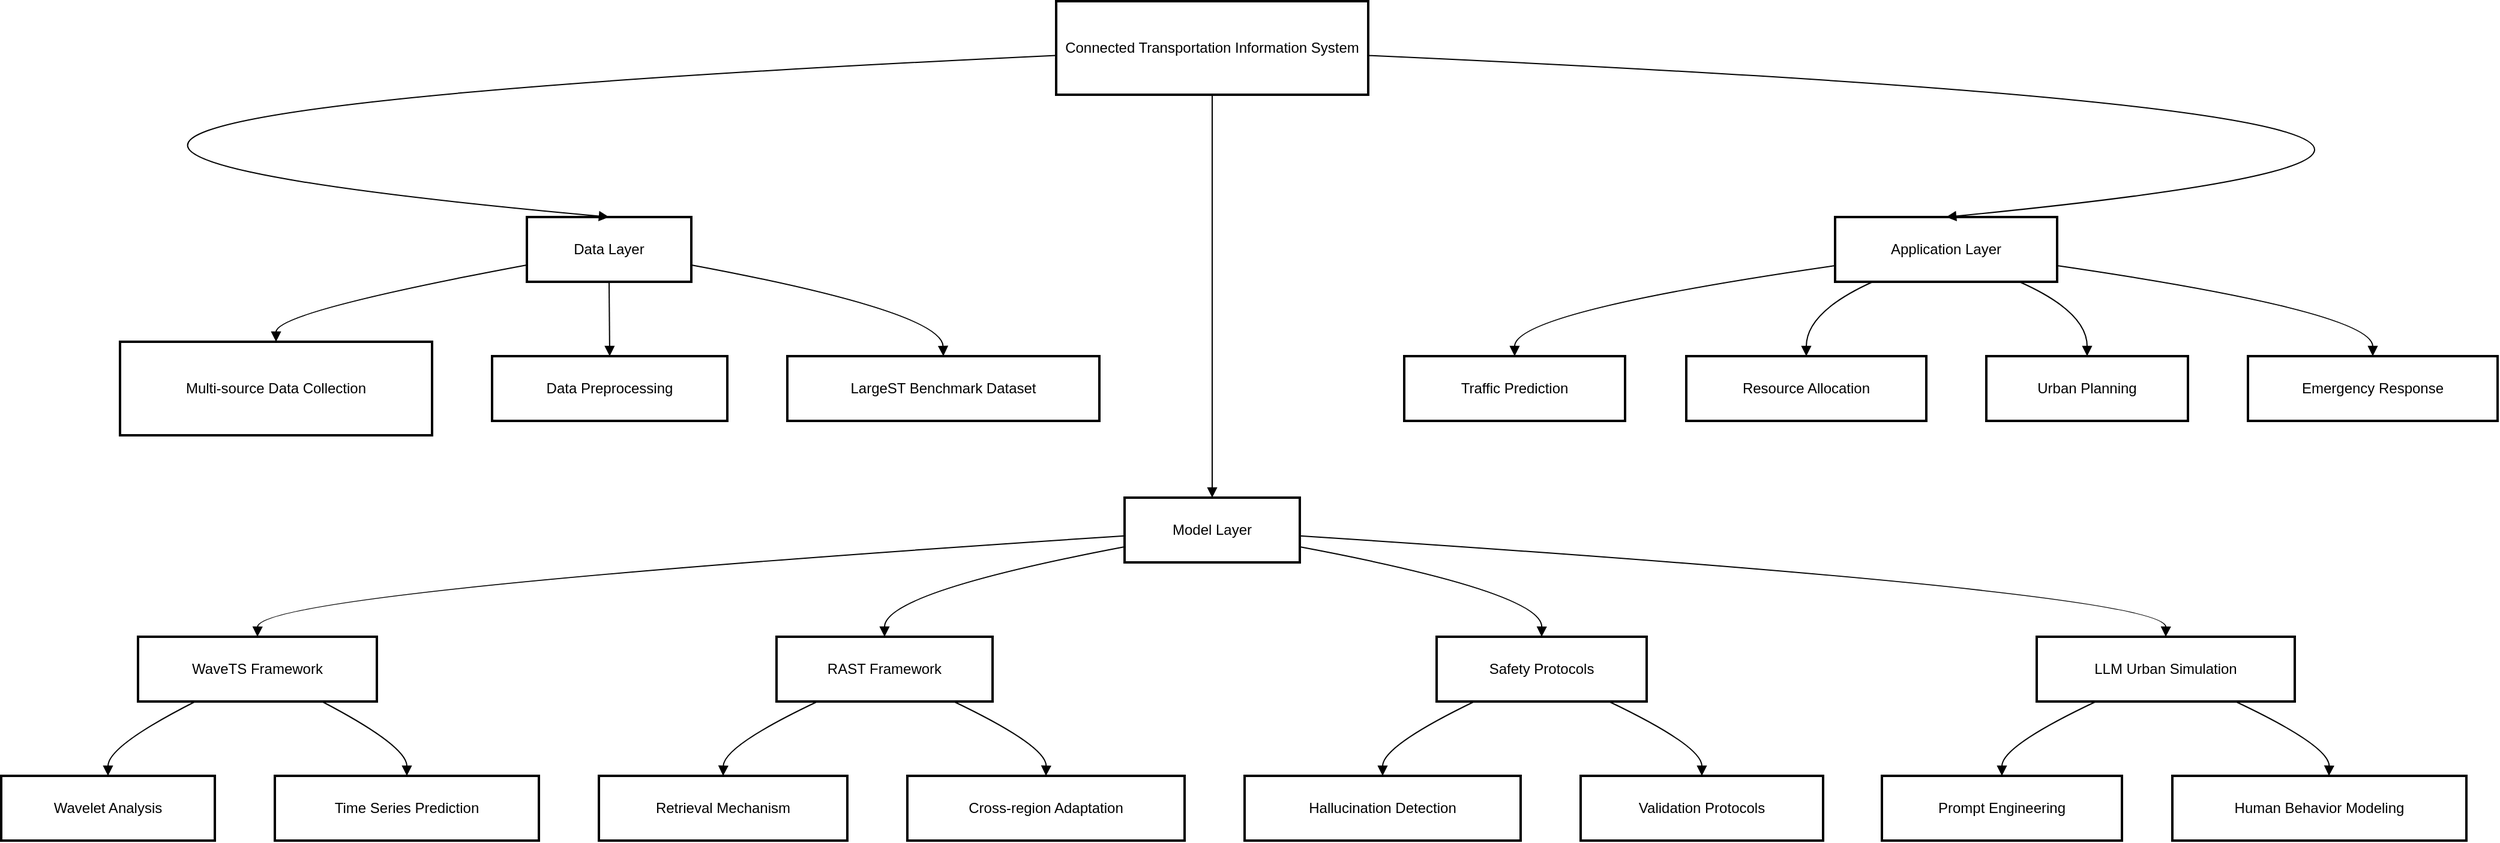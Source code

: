 <mxfile version="26.0.5">
  <diagram name="第 1 页" id="9e3eHmHDm1uU-suqiT0R">
    <mxGraphModel dx="2310" dy="1273" grid="1" gridSize="10" guides="1" tooltips="1" connect="1" arrows="1" fold="1" page="1" pageScale="1" pageWidth="827" pageHeight="1169" math="0" shadow="0">
      <root>
        <mxCell id="0" />
        <mxCell id="1" parent="0" />
        <mxCell id="92ADQRqo2iG__uf4KU0a-1" value="Connected Transportation Information System" style="whiteSpace=wrap;strokeWidth=2;" vertex="1" parent="1">
          <mxGeometry x="1650" y="20" width="260" height="78" as="geometry" />
        </mxCell>
        <mxCell id="92ADQRqo2iG__uf4KU0a-2" value="Data Layer" style="whiteSpace=wrap;strokeWidth=2;" vertex="1" parent="1">
          <mxGeometry x="1209" y="200" width="137" height="54" as="geometry" />
        </mxCell>
        <mxCell id="92ADQRqo2iG__uf4KU0a-3" value="Model Layer" style="whiteSpace=wrap;strokeWidth=2;" vertex="1" parent="1">
          <mxGeometry x="1707" y="434" width="146" height="54" as="geometry" />
        </mxCell>
        <mxCell id="92ADQRqo2iG__uf4KU0a-4" value="Application Layer" style="whiteSpace=wrap;strokeWidth=2;" vertex="1" parent="1">
          <mxGeometry x="2299" y="200" width="185" height="54" as="geometry" />
        </mxCell>
        <mxCell id="92ADQRqo2iG__uf4KU0a-5" value="Multi-source Data Collection" style="whiteSpace=wrap;strokeWidth=2;" vertex="1" parent="1">
          <mxGeometry x="870" y="304" width="260" height="78" as="geometry" />
        </mxCell>
        <mxCell id="92ADQRqo2iG__uf4KU0a-6" value="Data Preprocessing" style="whiteSpace=wrap;strokeWidth=2;" vertex="1" parent="1">
          <mxGeometry x="1180" y="316" width="196" height="54" as="geometry" />
        </mxCell>
        <mxCell id="92ADQRqo2iG__uf4KU0a-7" value="LargeST Benchmark Dataset" style="whiteSpace=wrap;strokeWidth=2;" vertex="1" parent="1">
          <mxGeometry x="1426" y="316" width="260" height="54" as="geometry" />
        </mxCell>
        <mxCell id="92ADQRqo2iG__uf4KU0a-8" value="WaveTS Framework" style="whiteSpace=wrap;strokeWidth=2;" vertex="1" parent="1">
          <mxGeometry x="885" y="550" width="199" height="54" as="geometry" />
        </mxCell>
        <mxCell id="92ADQRqo2iG__uf4KU0a-9" value="RAST Framework" style="whiteSpace=wrap;strokeWidth=2;" vertex="1" parent="1">
          <mxGeometry x="1417" y="550" width="180" height="54" as="geometry" />
        </mxCell>
        <mxCell id="92ADQRqo2iG__uf4KU0a-10" value="Safety Protocols" style="whiteSpace=wrap;strokeWidth=2;" vertex="1" parent="1">
          <mxGeometry x="1967" y="550" width="175" height="54" as="geometry" />
        </mxCell>
        <mxCell id="92ADQRqo2iG__uf4KU0a-11" value="LLM Urban Simulation" style="whiteSpace=wrap;strokeWidth=2;" vertex="1" parent="1">
          <mxGeometry x="2467" y="550" width="215" height="54" as="geometry" />
        </mxCell>
        <mxCell id="92ADQRqo2iG__uf4KU0a-12" value="Wavelet Analysis" style="whiteSpace=wrap;strokeWidth=2;" vertex="1" parent="1">
          <mxGeometry x="771" y="666" width="178" height="54" as="geometry" />
        </mxCell>
        <mxCell id="92ADQRqo2iG__uf4KU0a-13" value="Time Series Prediction" style="whiteSpace=wrap;strokeWidth=2;" vertex="1" parent="1">
          <mxGeometry x="999" y="666" width="220" height="54" as="geometry" />
        </mxCell>
        <mxCell id="92ADQRqo2iG__uf4KU0a-14" value="Retrieval Mechanism" style="whiteSpace=wrap;strokeWidth=2;" vertex="1" parent="1">
          <mxGeometry x="1269" y="666" width="207" height="54" as="geometry" />
        </mxCell>
        <mxCell id="92ADQRqo2iG__uf4KU0a-15" value="Cross-region Adaptation" style="whiteSpace=wrap;strokeWidth=2;" vertex="1" parent="1">
          <mxGeometry x="1526" y="666" width="231" height="54" as="geometry" />
        </mxCell>
        <mxCell id="92ADQRqo2iG__uf4KU0a-16" value="Hallucination Detection" style="whiteSpace=wrap;strokeWidth=2;" vertex="1" parent="1">
          <mxGeometry x="1807" y="666" width="230" height="54" as="geometry" />
        </mxCell>
        <mxCell id="92ADQRqo2iG__uf4KU0a-17" value="Validation Protocols" style="whiteSpace=wrap;strokeWidth=2;" vertex="1" parent="1">
          <mxGeometry x="2087" y="666" width="202" height="54" as="geometry" />
        </mxCell>
        <mxCell id="92ADQRqo2iG__uf4KU0a-18" value="Prompt Engineering" style="whiteSpace=wrap;strokeWidth=2;" vertex="1" parent="1">
          <mxGeometry x="2338" y="666" width="200" height="54" as="geometry" />
        </mxCell>
        <mxCell id="92ADQRqo2iG__uf4KU0a-19" value="Human Behavior Modeling" style="whiteSpace=wrap;strokeWidth=2;" vertex="1" parent="1">
          <mxGeometry x="2580" y="666" width="245" height="54" as="geometry" />
        </mxCell>
        <mxCell id="92ADQRqo2iG__uf4KU0a-20" value="Traffic Prediction" style="whiteSpace=wrap;strokeWidth=2;" vertex="1" parent="1">
          <mxGeometry x="1940" y="316" width="184" height="54" as="geometry" />
        </mxCell>
        <mxCell id="92ADQRqo2iG__uf4KU0a-21" value="Resource Allocation" style="whiteSpace=wrap;strokeWidth=2;" vertex="1" parent="1">
          <mxGeometry x="2175" y="316" width="200" height="54" as="geometry" />
        </mxCell>
        <mxCell id="92ADQRqo2iG__uf4KU0a-22" value="Urban Planning" style="whiteSpace=wrap;strokeWidth=2;" vertex="1" parent="1">
          <mxGeometry x="2425" y="316" width="168" height="54" as="geometry" />
        </mxCell>
        <mxCell id="92ADQRqo2iG__uf4KU0a-23" value="Emergency Response" style="whiteSpace=wrap;strokeWidth=2;" vertex="1" parent="1">
          <mxGeometry x="2643" y="316" width="208" height="54" as="geometry" />
        </mxCell>
        <mxCell id="92ADQRqo2iG__uf4KU0a-24" value="" style="curved=1;startArrow=none;endArrow=block;exitX=0;exitY=0.58;entryX=0.5;entryY=0;rounded=0;" edge="1" parent="1" source="92ADQRqo2iG__uf4KU0a-1" target="92ADQRqo2iG__uf4KU0a-2">
          <mxGeometry relative="1" as="geometry">
            <Array as="points">
              <mxPoint x="428" y="123" />
            </Array>
          </mxGeometry>
        </mxCell>
        <mxCell id="92ADQRqo2iG__uf4KU0a-25" value="" style="curved=1;startArrow=none;endArrow=block;exitX=0.5;exitY=1;entryX=0.5;entryY=0;rounded=0;" edge="1" parent="1" source="92ADQRqo2iG__uf4KU0a-1" target="92ADQRqo2iG__uf4KU0a-3">
          <mxGeometry relative="1" as="geometry">
            <Array as="points" />
          </mxGeometry>
        </mxCell>
        <mxCell id="92ADQRqo2iG__uf4KU0a-26" value="" style="curved=1;startArrow=none;endArrow=block;exitX=1;exitY=0.58;entryX=0.5;entryY=0;rounded=0;" edge="1" parent="1" source="92ADQRqo2iG__uf4KU0a-1" target="92ADQRqo2iG__uf4KU0a-4">
          <mxGeometry relative="1" as="geometry">
            <Array as="points">
              <mxPoint x="3184" y="123" />
            </Array>
          </mxGeometry>
        </mxCell>
        <mxCell id="92ADQRqo2iG__uf4KU0a-27" value="" style="curved=1;startArrow=none;endArrow=block;exitX=0;exitY=0.74;entryX=0.5;entryY=0;rounded=0;" edge="1" parent="1" source="92ADQRqo2iG__uf4KU0a-2" target="92ADQRqo2iG__uf4KU0a-5">
          <mxGeometry relative="1" as="geometry">
            <Array as="points">
              <mxPoint x="1000" y="279" />
            </Array>
          </mxGeometry>
        </mxCell>
        <mxCell id="92ADQRqo2iG__uf4KU0a-28" value="" style="curved=1;startArrow=none;endArrow=block;exitX=0.5;exitY=1;entryX=0.5;entryY=0;rounded=0;" edge="1" parent="1" source="92ADQRqo2iG__uf4KU0a-2" target="92ADQRqo2iG__uf4KU0a-6">
          <mxGeometry relative="1" as="geometry">
            <Array as="points" />
          </mxGeometry>
        </mxCell>
        <mxCell id="92ADQRqo2iG__uf4KU0a-29" value="" style="curved=1;startArrow=none;endArrow=block;exitX=1;exitY=0.74;entryX=0.5;entryY=0;rounded=0;" edge="1" parent="1" source="92ADQRqo2iG__uf4KU0a-2" target="92ADQRqo2iG__uf4KU0a-7">
          <mxGeometry relative="1" as="geometry">
            <Array as="points">
              <mxPoint x="1555" y="279" />
            </Array>
          </mxGeometry>
        </mxCell>
        <mxCell id="92ADQRqo2iG__uf4KU0a-30" value="" style="curved=1;startArrow=none;endArrow=block;exitX=0;exitY=0.59;entryX=0.5;entryY=0;rounded=0;" edge="1" parent="1" source="92ADQRqo2iG__uf4KU0a-3" target="92ADQRqo2iG__uf4KU0a-8">
          <mxGeometry relative="1" as="geometry">
            <Array as="points">
              <mxPoint x="985" y="513" />
            </Array>
          </mxGeometry>
        </mxCell>
        <mxCell id="92ADQRqo2iG__uf4KU0a-31" value="" style="curved=1;startArrow=none;endArrow=block;exitX=0;exitY=0.76;entryX=0.5;entryY=0;rounded=0;" edge="1" parent="1" source="92ADQRqo2iG__uf4KU0a-3" target="92ADQRqo2iG__uf4KU0a-9">
          <mxGeometry relative="1" as="geometry">
            <Array as="points">
              <mxPoint x="1507" y="513" />
            </Array>
          </mxGeometry>
        </mxCell>
        <mxCell id="92ADQRqo2iG__uf4KU0a-32" value="" style="curved=1;startArrow=none;endArrow=block;exitX=1;exitY=0.76;entryX=0.5;entryY=0;rounded=0;" edge="1" parent="1" source="92ADQRqo2iG__uf4KU0a-3" target="92ADQRqo2iG__uf4KU0a-10">
          <mxGeometry relative="1" as="geometry">
            <Array as="points">
              <mxPoint x="2055" y="513" />
            </Array>
          </mxGeometry>
        </mxCell>
        <mxCell id="92ADQRqo2iG__uf4KU0a-33" value="" style="curved=1;startArrow=none;endArrow=block;exitX=1;exitY=0.59;entryX=0.5;entryY=0;rounded=0;" edge="1" parent="1" source="92ADQRqo2iG__uf4KU0a-3" target="92ADQRqo2iG__uf4KU0a-11">
          <mxGeometry relative="1" as="geometry">
            <Array as="points">
              <mxPoint x="2575" y="513" />
            </Array>
          </mxGeometry>
        </mxCell>
        <mxCell id="92ADQRqo2iG__uf4KU0a-34" value="" style="curved=1;startArrow=none;endArrow=block;exitX=0.24;exitY=1;entryX=0.5;entryY=0;rounded=0;" edge="1" parent="1" source="92ADQRqo2iG__uf4KU0a-8" target="92ADQRqo2iG__uf4KU0a-12">
          <mxGeometry relative="1" as="geometry">
            <Array as="points">
              <mxPoint x="860" y="641" />
            </Array>
          </mxGeometry>
        </mxCell>
        <mxCell id="92ADQRqo2iG__uf4KU0a-35" value="" style="curved=1;startArrow=none;endArrow=block;exitX=0.77;exitY=1;entryX=0.5;entryY=0;rounded=0;" edge="1" parent="1" source="92ADQRqo2iG__uf4KU0a-8" target="92ADQRqo2iG__uf4KU0a-13">
          <mxGeometry relative="1" as="geometry">
            <Array as="points">
              <mxPoint x="1109" y="641" />
            </Array>
          </mxGeometry>
        </mxCell>
        <mxCell id="92ADQRqo2iG__uf4KU0a-36" value="" style="curved=1;startArrow=none;endArrow=block;exitX=0.19;exitY=1;entryX=0.5;entryY=0;rounded=0;" edge="1" parent="1" source="92ADQRqo2iG__uf4KU0a-9" target="92ADQRqo2iG__uf4KU0a-14">
          <mxGeometry relative="1" as="geometry">
            <Array as="points">
              <mxPoint x="1373" y="641" />
            </Array>
          </mxGeometry>
        </mxCell>
        <mxCell id="92ADQRqo2iG__uf4KU0a-37" value="" style="curved=1;startArrow=none;endArrow=block;exitX=0.82;exitY=1;entryX=0.5;entryY=0;rounded=0;" edge="1" parent="1" source="92ADQRqo2iG__uf4KU0a-9" target="92ADQRqo2iG__uf4KU0a-15">
          <mxGeometry relative="1" as="geometry">
            <Array as="points">
              <mxPoint x="1642" y="641" />
            </Array>
          </mxGeometry>
        </mxCell>
        <mxCell id="92ADQRqo2iG__uf4KU0a-38" value="" style="curved=1;startArrow=none;endArrow=block;exitX=0.18;exitY=1;entryX=0.5;entryY=0;rounded=0;" edge="1" parent="1" source="92ADQRqo2iG__uf4KU0a-10" target="92ADQRqo2iG__uf4KU0a-16">
          <mxGeometry relative="1" as="geometry">
            <Array as="points">
              <mxPoint x="1922" y="641" />
            </Array>
          </mxGeometry>
        </mxCell>
        <mxCell id="92ADQRqo2iG__uf4KU0a-39" value="" style="curved=1;startArrow=none;endArrow=block;exitX=0.82;exitY=1;entryX=0.5;entryY=0;rounded=0;" edge="1" parent="1" source="92ADQRqo2iG__uf4KU0a-10" target="92ADQRqo2iG__uf4KU0a-17">
          <mxGeometry relative="1" as="geometry">
            <Array as="points">
              <mxPoint x="2188" y="641" />
            </Array>
          </mxGeometry>
        </mxCell>
        <mxCell id="92ADQRqo2iG__uf4KU0a-40" value="" style="curved=1;startArrow=none;endArrow=block;exitX=0.23;exitY=1;entryX=0.5;entryY=0;rounded=0;" edge="1" parent="1" source="92ADQRqo2iG__uf4KU0a-11" target="92ADQRqo2iG__uf4KU0a-18">
          <mxGeometry relative="1" as="geometry">
            <Array as="points">
              <mxPoint x="2438" y="641" />
            </Array>
          </mxGeometry>
        </mxCell>
        <mxCell id="92ADQRqo2iG__uf4KU0a-41" value="" style="curved=1;startArrow=none;endArrow=block;exitX=0.77;exitY=1;entryX=0.5;entryY=0;rounded=0;" edge="1" parent="1" source="92ADQRqo2iG__uf4KU0a-11">
          <mxGeometry relative="1" as="geometry">
            <Array as="points">
              <mxPoint x="2711" y="641" />
            </Array>
            <mxPoint x="2710.5" y="666" as="targetPoint" />
          </mxGeometry>
        </mxCell>
        <mxCell id="92ADQRqo2iG__uf4KU0a-42" value="" style="curved=1;startArrow=none;endArrow=block;exitX=0;exitY=0.75;entryX=0.5;entryY=0;rounded=0;" edge="1" parent="1" source="92ADQRqo2iG__uf4KU0a-4" target="92ADQRqo2iG__uf4KU0a-20">
          <mxGeometry relative="1" as="geometry">
            <Array as="points">
              <mxPoint x="2032" y="279" />
            </Array>
          </mxGeometry>
        </mxCell>
        <mxCell id="92ADQRqo2iG__uf4KU0a-43" value="" style="curved=1;startArrow=none;endArrow=block;exitX=0.17;exitY=1;entryX=0.5;entryY=0;rounded=0;" edge="1" parent="1" source="92ADQRqo2iG__uf4KU0a-4" target="92ADQRqo2iG__uf4KU0a-21">
          <mxGeometry relative="1" as="geometry">
            <Array as="points">
              <mxPoint x="2275" y="279" />
            </Array>
          </mxGeometry>
        </mxCell>
        <mxCell id="92ADQRqo2iG__uf4KU0a-44" value="" style="curved=1;startArrow=none;endArrow=block;exitX=0.83;exitY=1;entryX=0.5;entryY=0;rounded=0;" edge="1" parent="1" source="92ADQRqo2iG__uf4KU0a-4" target="92ADQRqo2iG__uf4KU0a-22">
          <mxGeometry relative="1" as="geometry">
            <Array as="points">
              <mxPoint x="2509" y="279" />
            </Array>
          </mxGeometry>
        </mxCell>
        <mxCell id="92ADQRqo2iG__uf4KU0a-45" value="" style="curved=1;startArrow=none;endArrow=block;exitX=1;exitY=0.75;entryX=0.5;entryY=0;rounded=0;" edge="1" parent="1" source="92ADQRqo2iG__uf4KU0a-4" target="92ADQRqo2iG__uf4KU0a-23">
          <mxGeometry relative="1" as="geometry">
            <Array as="points">
              <mxPoint x="2747" y="279" />
            </Array>
          </mxGeometry>
        </mxCell>
      </root>
    </mxGraphModel>
  </diagram>
</mxfile>
